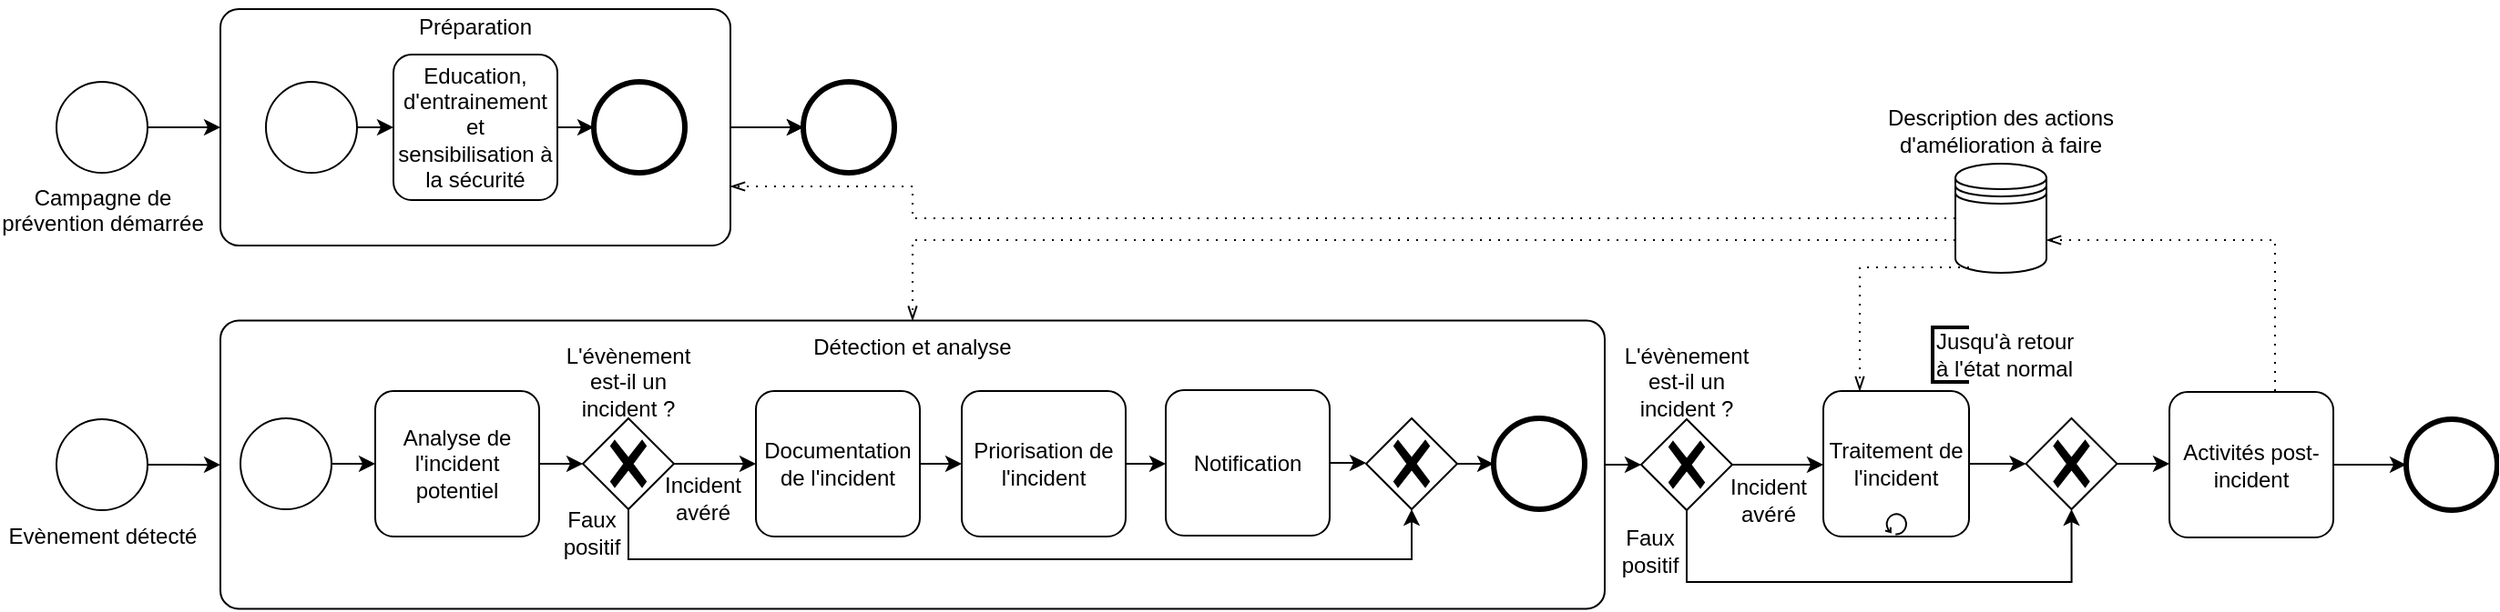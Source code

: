 <mxfile version="21.5.0" type="github" pages="3">
  <diagram id="uX0c-UHxzICFUiosJeX8" name="full">
    <mxGraphModel dx="1049" dy="578" grid="1" gridSize="10" guides="1" tooltips="1" connect="1" arrows="1" fold="1" page="1" pageScale="1" pageWidth="850" pageHeight="1100" math="0" shadow="0">
      <root>
        <mxCell id="0" />
        <mxCell id="1" parent="0" />
        <mxCell id="sV2OfMHCmcn57ELJpI-B-1" style="edgeStyle=orthogonalEdgeStyle;rounded=0;orthogonalLoop=1;jettySize=auto;html=1;exitX=1;exitY=0.5;exitDx=0;exitDy=0;exitPerimeter=0;entryX=0;entryY=0.5;entryDx=0;entryDy=0;entryPerimeter=0;" parent="1" source="sV2OfMHCmcn57ELJpI-B-2" target="sV2OfMHCmcn57ELJpI-B-36" edge="1">
          <mxGeometry relative="1" as="geometry" />
        </mxCell>
        <mxCell id="sV2OfMHCmcn57ELJpI-B-2" value="" style="points=[[0.25,0,0],[0.5,0,0],[0.75,0,0],[1,0.25,0],[1,0.5,0],[1,0.75,0],[0.75,1,0],[0.5,1,0],[0.25,1,0],[0,0.75,0],[0,0.5,0],[0,0.25,0]];shape=mxgraph.bpmn.task;whiteSpace=wrap;rectStyle=rounded;size=10;html=1;container=0;expand=0;collapsible=0;taskMarker=abstract;" parent="1" vertex="1">
          <mxGeometry x="400" y="516.31" width="760" height="158.38" as="geometry" />
        </mxCell>
        <mxCell id="sV2OfMHCmcn57ELJpI-B-3" style="edgeStyle=orthogonalEdgeStyle;rounded=0;orthogonalLoop=1;jettySize=auto;html=1;exitX=1;exitY=0.5;exitDx=0;exitDy=0;exitPerimeter=0;entryX=0;entryY=0.75;entryDx=0;entryDy=0;entryPerimeter=0;" parent="1" source="sV2OfMHCmcn57ELJpI-B-4" edge="1">
          <mxGeometry relative="1" as="geometry">
            <mxPoint x="400" y="595.595" as="targetPoint" />
          </mxGeometry>
        </mxCell>
        <mxCell id="sV2OfMHCmcn57ELJpI-B-4" value="Evènement détecté" style="points=[[0.145,0.145,0],[0.5,0,0],[0.855,0.145,0],[1,0.5,0],[0.855,0.855,0],[0.5,1,0],[0.145,0.855,0],[0,0.5,0]];shape=mxgraph.bpmn.event;html=1;verticalLabelPosition=bottom;labelBackgroundColor=#ffffff;verticalAlign=top;align=center;perimeter=ellipsePerimeter;outlineConnect=0;aspect=fixed;outline=standard;symbol=general;" parent="1" vertex="1">
          <mxGeometry x="310" y="570.5" width="50" height="50" as="geometry" />
        </mxCell>
        <mxCell id="U2s3MVcaqmsw1VMYz-vy-2" style="edgeStyle=orthogonalEdgeStyle;rounded=0;orthogonalLoop=1;jettySize=auto;html=1;exitX=1;exitY=0.5;exitDx=0;exitDy=0;exitPerimeter=0;entryX=0;entryY=0.5;entryDx=0;entryDy=0;entryPerimeter=0;" parent="1" source="sV2OfMHCmcn57ELJpI-B-6" target="sV2OfMHCmcn57ELJpI-B-8" edge="1">
          <mxGeometry relative="1" as="geometry" />
        </mxCell>
        <mxCell id="sV2OfMHCmcn57ELJpI-B-6" value="Campagne de&lt;br&gt;prévention démarrée" style="points=[[0.145,0.145,0],[0.5,0,0],[0.855,0.145,0],[1,0.5,0],[0.855,0.855,0],[0.5,1,0],[0.145,0.855,0],[0,0.5,0]];shape=mxgraph.bpmn.event;html=1;verticalLabelPosition=bottom;labelBackgroundColor=#ffffff;verticalAlign=top;align=center;perimeter=ellipsePerimeter;outlineConnect=0;aspect=fixed;outline=standard;symbol=general;" parent="1" vertex="1">
          <mxGeometry x="310" y="385" width="50" height="50" as="geometry" />
        </mxCell>
        <mxCell id="sV2OfMHCmcn57ELJpI-B-7" style="edgeStyle=orthogonalEdgeStyle;rounded=0;orthogonalLoop=1;jettySize=auto;html=1;exitX=1;exitY=0.5;exitDx=0;exitDy=0;exitPerimeter=0;entryX=0;entryY=0.5;entryDx=0;entryDy=0;entryPerimeter=0;" parent="1" source="sV2OfMHCmcn57ELJpI-B-8" target="sV2OfMHCmcn57ELJpI-B-14" edge="1">
          <mxGeometry relative="1" as="geometry" />
        </mxCell>
        <mxCell id="U2s3MVcaqmsw1VMYz-vy-1" value="" style="edgeStyle=orthogonalEdgeStyle;rounded=0;orthogonalLoop=1;jettySize=auto;html=1;" parent="1" source="sV2OfMHCmcn57ELJpI-B-8" target="sV2OfMHCmcn57ELJpI-B-14" edge="1">
          <mxGeometry relative="1" as="geometry" />
        </mxCell>
        <mxCell id="sV2OfMHCmcn57ELJpI-B-8" value="" style="points=[[0.25,0,0],[0.5,0,0],[0.75,0,0],[1,0.25,0],[1,0.5,0],[1,0.75,0],[0.75,1,0],[0.5,1,0],[0.25,1,0],[0,0.75,0],[0,0.5,0],[0,0.25,0]];shape=mxgraph.bpmn.task;whiteSpace=wrap;rectStyle=rounded;size=10;html=1;container=0;expand=0;collapsible=0;taskMarker=abstract;" parent="1" vertex="1">
          <mxGeometry x="400" y="345" width="280" height="130" as="geometry" />
        </mxCell>
        <mxCell id="sV2OfMHCmcn57ELJpI-B-9" style="edgeStyle=orthogonalEdgeStyle;rounded=0;orthogonalLoop=1;jettySize=auto;html=1;exitX=1;exitY=0.5;exitDx=0;exitDy=0;exitPerimeter=0;entryX=0;entryY=0.5;entryDx=0;entryDy=0;entryPerimeter=0;" parent="1" source="sV2OfMHCmcn57ELJpI-B-10" target="sV2OfMHCmcn57ELJpI-B-12" edge="1">
          <mxGeometry relative="1" as="geometry" />
        </mxCell>
        <mxCell id="sV2OfMHCmcn57ELJpI-B-10" value="" style="points=[[0.145,0.145,0],[0.5,0,0],[0.855,0.145,0],[1,0.5,0],[0.855,0.855,0],[0.5,1,0],[0.145,0.855,0],[0,0.5,0]];shape=mxgraph.bpmn.event;html=1;verticalLabelPosition=bottom;labelBackgroundColor=#ffffff;verticalAlign=top;align=center;perimeter=ellipsePerimeter;outlineConnect=0;aspect=fixed;outline=standard;symbol=general;" parent="1" vertex="1">
          <mxGeometry x="425" y="385" width="50" height="50" as="geometry" />
        </mxCell>
        <mxCell id="sV2OfMHCmcn57ELJpI-B-11" style="edgeStyle=orthogonalEdgeStyle;rounded=0;orthogonalLoop=1;jettySize=auto;html=1;exitX=1;exitY=0.5;exitDx=0;exitDy=0;exitPerimeter=0;entryX=0;entryY=0.5;entryDx=0;entryDy=0;entryPerimeter=0;" parent="1" source="sV2OfMHCmcn57ELJpI-B-12" target="sV2OfMHCmcn57ELJpI-B-13" edge="1">
          <mxGeometry relative="1" as="geometry" />
        </mxCell>
        <mxCell id="sV2OfMHCmcn57ELJpI-B-12" value="Education, d&#39;entrainement et sensibilisation à la sécurité" style="points=[[0.25,0,0],[0.5,0,0],[0.75,0,0],[1,0.25,0],[1,0.5,0],[1,0.75,0],[0.75,1,0],[0.5,1,0],[0.25,1,0],[0,0.75,0],[0,0.5,0],[0,0.25,0]];shape=mxgraph.bpmn.task;whiteSpace=wrap;rectStyle=rounded;size=10;html=1;container=1;expand=0;collapsible=0;taskMarker=abstract;" parent="1" vertex="1">
          <mxGeometry x="495" y="370" width="90" height="80" as="geometry" />
        </mxCell>
        <mxCell id="sV2OfMHCmcn57ELJpI-B-13" value="" style="points=[[0.145,0.145,0],[0.5,0,0],[0.855,0.145,0],[1,0.5,0],[0.855,0.855,0],[0.5,1,0],[0.145,0.855,0],[0,0.5,0]];shape=mxgraph.bpmn.event;html=1;verticalLabelPosition=bottom;labelBackgroundColor=#ffffff;verticalAlign=top;align=center;perimeter=ellipsePerimeter;outlineConnect=0;aspect=fixed;outline=end;symbol=terminate2;" parent="1" vertex="1">
          <mxGeometry x="605" y="385" width="50" height="50" as="geometry" />
        </mxCell>
        <mxCell id="sV2OfMHCmcn57ELJpI-B-14" value="" style="points=[[0.145,0.145,0],[0.5,0,0],[0.855,0.145,0],[1,0.5,0],[0.855,0.855,0],[0.5,1,0],[0.145,0.855,0],[0,0.5,0]];shape=mxgraph.bpmn.event;html=1;verticalLabelPosition=bottom;labelBackgroundColor=#ffffff;verticalAlign=top;align=center;perimeter=ellipsePerimeter;outlineConnect=0;aspect=fixed;outline=end;symbol=terminate2;" parent="1" vertex="1">
          <mxGeometry x="720" y="385" width="50" height="50" as="geometry" />
        </mxCell>
        <mxCell id="sV2OfMHCmcn57ELJpI-B-15" value="Préparation" style="text;html=1;strokeColor=none;fillColor=none;align=center;verticalAlign=middle;whiteSpace=wrap;rounded=0;" parent="1" vertex="1">
          <mxGeometry x="510" y="340" width="60" height="30" as="geometry" />
        </mxCell>
        <mxCell id="sV2OfMHCmcn57ELJpI-B-16" style="edgeStyle=orthogonalEdgeStyle;rounded=0;orthogonalLoop=1;jettySize=auto;html=1;exitX=1;exitY=0.5;exitDx=0;exitDy=0;exitPerimeter=0;entryX=0;entryY=0.5;entryDx=0;entryDy=0;entryPerimeter=0;" parent="1" source="sV2OfMHCmcn57ELJpI-B-17" target="sV2OfMHCmcn57ELJpI-B-29" edge="1">
          <mxGeometry relative="1" as="geometry" />
        </mxCell>
        <mxCell id="sV2OfMHCmcn57ELJpI-B-17" value="Analyse de l&#39;incident potentiel" style="points=[[0.25,0,0],[0.5,0,0],[0.75,0,0],[1,0.25,0],[1,0.5,0],[1,0.75,0],[0.75,1,0],[0.5,1,0],[0.25,1,0],[0,0.75,0],[0,0.5,0],[0,0.25,0]];shape=mxgraph.bpmn.task;whiteSpace=wrap;rectStyle=rounded;size=10;html=1;container=1;expand=0;collapsible=0;taskMarker=abstract;" parent="1" vertex="1">
          <mxGeometry x="485" y="555" width="90" height="80" as="geometry" />
        </mxCell>
        <mxCell id="sV2OfMHCmcn57ELJpI-B-18" style="edgeStyle=orthogonalEdgeStyle;rounded=0;orthogonalLoop=1;jettySize=auto;html=1;exitX=1;exitY=0.5;exitDx=0;exitDy=0;exitPerimeter=0;entryX=0;entryY=0.5;entryDx=0;entryDy=0;entryPerimeter=0;" parent="1" source="sV2OfMHCmcn57ELJpI-B-19" target="sV2OfMHCmcn57ELJpI-B-20" edge="1">
          <mxGeometry relative="1" as="geometry" />
        </mxCell>
        <mxCell id="sV2OfMHCmcn57ELJpI-B-19" value="Documentation de l&#39;incident" style="points=[[0.25,0,0],[0.5,0,0],[0.75,0,0],[1,0.25,0],[1,0.5,0],[1,0.75,0],[0.75,1,0],[0.5,1,0],[0.25,1,0],[0,0.75,0],[0,0.5,0],[0,0.25,0]];shape=mxgraph.bpmn.task;whiteSpace=wrap;rectStyle=rounded;size=10;html=1;container=1;expand=0;collapsible=0;taskMarker=abstract;" parent="1" vertex="1">
          <mxGeometry x="694" y="555" width="90" height="80" as="geometry" />
        </mxCell>
        <mxCell id="sV2OfMHCmcn57ELJpI-B-20" value="Priorisation de l&#39;incident" style="points=[[0.25,0,0],[0.5,0,0],[0.75,0,0],[1,0.25,0],[1,0.5,0],[1,0.75,0],[0.75,1,0],[0.5,1,0],[0.25,1,0],[0,0.75,0],[0,0.5,0],[0,0.25,0]];shape=mxgraph.bpmn.task;whiteSpace=wrap;rectStyle=rounded;size=10;html=1;container=1;expand=0;collapsible=0;taskMarker=abstract;" parent="1" vertex="1">
          <mxGeometry x="807" y="555" width="90" height="80" as="geometry" />
        </mxCell>
        <mxCell id="sV2OfMHCmcn57ELJpI-B-21" style="edgeStyle=orthogonalEdgeStyle;rounded=0;orthogonalLoop=1;jettySize=auto;html=1;exitX=1;exitY=0.5;exitDx=0;exitDy=0;exitPerimeter=0;entryX=0;entryY=0.5;entryDx=0;entryDy=0;entryPerimeter=0;" parent="1" source="sV2OfMHCmcn57ELJpI-B-22" target="sV2OfMHCmcn57ELJpI-B-31" edge="1">
          <mxGeometry relative="1" as="geometry" />
        </mxCell>
        <mxCell id="sV2OfMHCmcn57ELJpI-B-22" value="Notification" style="points=[[0.25,0,0],[0.5,0,0],[0.75,0,0],[1,0.25,0],[1,0.5,0],[1,0.75,0],[0.75,1,0],[0.5,1,0],[0.25,1,0],[0,0.75,0],[0,0.5,0],[0,0.25,0]];shape=mxgraph.bpmn.task;whiteSpace=wrap;rectStyle=rounded;size=10;html=1;container=1;expand=0;collapsible=0;taskMarker=abstract;" parent="1" vertex="1">
          <mxGeometry x="919" y="554.5" width="90" height="80" as="geometry" />
        </mxCell>
        <mxCell id="sV2OfMHCmcn57ELJpI-B-23" style="edgeStyle=orthogonalEdgeStyle;rounded=0;orthogonalLoop=1;jettySize=auto;html=1;exitX=1;exitY=0.5;exitDx=0;exitDy=0;exitPerimeter=0;entryX=0;entryY=0.5;entryDx=0;entryDy=0;entryPerimeter=0;" parent="1" source="sV2OfMHCmcn57ELJpI-B-20" target="sV2OfMHCmcn57ELJpI-B-22" edge="1">
          <mxGeometry relative="1" as="geometry" />
        </mxCell>
        <mxCell id="sV2OfMHCmcn57ELJpI-B-24" style="edgeStyle=orthogonalEdgeStyle;rounded=0;orthogonalLoop=1;jettySize=auto;html=1;exitX=1;exitY=0.5;exitDx=0;exitDy=0;exitPerimeter=0;entryX=0;entryY=0.5;entryDx=0;entryDy=0;entryPerimeter=0;" parent="1" source="sV2OfMHCmcn57ELJpI-B-25" target="sV2OfMHCmcn57ELJpI-B-17" edge="1">
          <mxGeometry relative="1" as="geometry" />
        </mxCell>
        <mxCell id="sV2OfMHCmcn57ELJpI-B-25" value="" style="points=[[0.145,0.145,0],[0.5,0,0],[0.855,0.145,0],[1,0.5,0],[0.855,0.855,0],[0.5,1,0],[0.145,0.855,0],[0,0.5,0]];shape=mxgraph.bpmn.event;html=1;verticalLabelPosition=bottom;labelBackgroundColor=#ffffff;verticalAlign=top;align=center;perimeter=ellipsePerimeter;outlineConnect=0;aspect=fixed;outline=standard;symbol=general;" parent="1" vertex="1">
          <mxGeometry x="411" y="570" width="50" height="50" as="geometry" />
        </mxCell>
        <mxCell id="sV2OfMHCmcn57ELJpI-B-26" value="" style="points=[[0.145,0.145,0],[0.5,0,0],[0.855,0.145,0],[1,0.5,0],[0.855,0.855,0],[0.5,1,0],[0.145,0.855,0],[0,0.5,0]];shape=mxgraph.bpmn.event;html=1;verticalLabelPosition=bottom;labelBackgroundColor=#ffffff;verticalAlign=top;align=center;perimeter=ellipsePerimeter;outlineConnect=0;aspect=fixed;outline=end;symbol=terminate2;" parent="1" vertex="1">
          <mxGeometry x="1099" y="570" width="50" height="50" as="geometry" />
        </mxCell>
        <mxCell id="sV2OfMHCmcn57ELJpI-B-27" style="edgeStyle=orthogonalEdgeStyle;rounded=0;orthogonalLoop=1;jettySize=auto;html=1;exitX=1;exitY=0.5;exitDx=0;exitDy=0;exitPerimeter=0;entryX=0;entryY=0.5;entryDx=0;entryDy=0;entryPerimeter=0;" parent="1" source="sV2OfMHCmcn57ELJpI-B-29" target="sV2OfMHCmcn57ELJpI-B-19" edge="1">
          <mxGeometry relative="1" as="geometry" />
        </mxCell>
        <mxCell id="sV2OfMHCmcn57ELJpI-B-28" style="edgeStyle=orthogonalEdgeStyle;rounded=0;orthogonalLoop=1;jettySize=auto;html=1;exitX=0.5;exitY=1;exitDx=0;exitDy=0;exitPerimeter=0;entryX=0.5;entryY=1;entryDx=0;entryDy=0;entryPerimeter=0;" parent="1" source="sV2OfMHCmcn57ELJpI-B-29" target="sV2OfMHCmcn57ELJpI-B-31" edge="1">
          <mxGeometry relative="1" as="geometry">
            <Array as="points">
              <mxPoint x="624" y="647.5" />
              <mxPoint x="1054" y="647.5" />
            </Array>
          </mxGeometry>
        </mxCell>
        <mxCell id="sV2OfMHCmcn57ELJpI-B-29" value="" style="points=[[0.25,0.25,0],[0.5,0,0],[0.75,0.25,0],[1,0.5,0],[0.75,0.75,0],[0.5,1,0],[0.25,0.75,0],[0,0.5,0]];shape=mxgraph.bpmn.gateway2;html=1;verticalLabelPosition=bottom;labelBackgroundColor=#ffffff;verticalAlign=top;align=center;perimeter=rhombusPerimeter;outlineConnect=0;outline=none;symbol=none;gwType=exclusive;" parent="1" vertex="1">
          <mxGeometry x="599" y="570" width="50" height="50" as="geometry" />
        </mxCell>
        <mxCell id="sV2OfMHCmcn57ELJpI-B-30" style="edgeStyle=orthogonalEdgeStyle;rounded=0;orthogonalLoop=1;jettySize=auto;html=1;exitX=1;exitY=0.5;exitDx=0;exitDy=0;exitPerimeter=0;" parent="1" source="sV2OfMHCmcn57ELJpI-B-31" target="sV2OfMHCmcn57ELJpI-B-26" edge="1">
          <mxGeometry relative="1" as="geometry" />
        </mxCell>
        <mxCell id="sV2OfMHCmcn57ELJpI-B-31" value="" style="points=[[0.25,0.25,0],[0.5,0,0],[0.75,0.25,0],[1,0.5,0],[0.75,0.75,0],[0.5,1,0],[0.25,0.75,0],[0,0.5,0]];shape=mxgraph.bpmn.gateway2;html=1;verticalLabelPosition=bottom;labelBackgroundColor=#ffffff;verticalAlign=top;align=center;perimeter=rhombusPerimeter;outlineConnect=0;outline=none;symbol=none;gwType=exclusive;" parent="1" vertex="1">
          <mxGeometry x="1029" y="570" width="50" height="50" as="geometry" />
        </mxCell>
        <mxCell id="sV2OfMHCmcn57ELJpI-B-32" value="Incident avéré" style="text;html=1;strokeColor=none;fillColor=none;align=center;verticalAlign=middle;whiteSpace=wrap;rounded=0;" parent="1" vertex="1">
          <mxGeometry x="635" y="598.5" width="60" height="30" as="geometry" />
        </mxCell>
        <mxCell id="sV2OfMHCmcn57ELJpI-B-33" value="Faux positif" style="text;html=1;strokeColor=none;fillColor=none;align=center;verticalAlign=middle;whiteSpace=wrap;rounded=0;" parent="1" vertex="1">
          <mxGeometry x="574" y="618" width="60" height="30" as="geometry" />
        </mxCell>
        <mxCell id="sV2OfMHCmcn57ELJpI-B-34" style="edgeStyle=orthogonalEdgeStyle;rounded=0;orthogonalLoop=1;jettySize=auto;html=1;exitX=0.5;exitY=1;exitDx=0;exitDy=0;exitPerimeter=0;entryX=0.5;entryY=1;entryDx=0;entryDy=0;entryPerimeter=0;" parent="1" source="sV2OfMHCmcn57ELJpI-B-36" target="sV2OfMHCmcn57ELJpI-B-46" edge="1">
          <mxGeometry relative="1" as="geometry">
            <Array as="points">
              <mxPoint x="1205" y="660" />
              <mxPoint x="1416" y="660" />
            </Array>
          </mxGeometry>
        </mxCell>
        <mxCell id="sV2OfMHCmcn57ELJpI-B-35" style="edgeStyle=orthogonalEdgeStyle;rounded=0;orthogonalLoop=1;jettySize=auto;html=1;exitX=1;exitY=0.5;exitDx=0;exitDy=0;exitPerimeter=0;entryX=0;entryY=0.5;entryDx=0;entryDy=0;entryPerimeter=0;" parent="1" source="sV2OfMHCmcn57ELJpI-B-36" edge="1">
          <mxGeometry relative="1" as="geometry">
            <mxPoint x="1280" y="595.5" as="targetPoint" />
          </mxGeometry>
        </mxCell>
        <mxCell id="sV2OfMHCmcn57ELJpI-B-36" value="" style="points=[[0.25,0.25,0],[0.5,0,0],[0.75,0.25,0],[1,0.5,0],[0.75,0.75,0],[0.5,1,0],[0.25,0.75,0],[0,0.5,0]];shape=mxgraph.bpmn.gateway2;html=1;verticalLabelPosition=bottom;labelBackgroundColor=#ffffff;verticalAlign=top;align=center;perimeter=rhombusPerimeter;outlineConnect=0;outline=none;symbol=none;gwType=exclusive;" parent="1" vertex="1">
          <mxGeometry x="1180" y="570.5" width="50" height="50" as="geometry" />
        </mxCell>
        <mxCell id="sV2OfMHCmcn57ELJpI-B-37" value="Détection et analyse" style="text;html=1;strokeColor=none;fillColor=none;align=center;verticalAlign=middle;whiteSpace=wrap;rounded=0;" parent="1" vertex="1">
          <mxGeometry x="720" y="516" width="120" height="29.15" as="geometry" />
        </mxCell>
        <mxCell id="sV2OfMHCmcn57ELJpI-B-38" value="Faux positif" style="text;html=1;strokeColor=none;fillColor=none;align=center;verticalAlign=middle;whiteSpace=wrap;rounded=0;" parent="1" vertex="1">
          <mxGeometry x="1155" y="627.5" width="60" height="30" as="geometry" />
        </mxCell>
        <mxCell id="sV2OfMHCmcn57ELJpI-B-39" value="Incident avéré" style="text;html=1;strokeColor=none;fillColor=none;align=center;verticalAlign=middle;whiteSpace=wrap;rounded=0;" parent="1" vertex="1">
          <mxGeometry x="1220" y="599.5" width="60" height="30" as="geometry" />
        </mxCell>
        <mxCell id="sV2OfMHCmcn57ELJpI-B-40" style="edgeStyle=orthogonalEdgeStyle;rounded=0;orthogonalLoop=1;jettySize=auto;html=1;exitX=1;exitY=0.5;exitDx=0;exitDy=0;exitPerimeter=0;entryX=0;entryY=0.5;entryDx=0;entryDy=0;entryPerimeter=0;" parent="1" source="sV2OfMHCmcn57ELJpI-B-41" target="sV2OfMHCmcn57ELJpI-B-46" edge="1">
          <mxGeometry relative="1" as="geometry" />
        </mxCell>
        <mxCell id="sV2OfMHCmcn57ELJpI-B-41" value="Traitement de l&#39;incident" style="points=[[0.25,0,0],[0.5,0,0],[0.75,0,0],[1,0.25,0],[1,0.5,0],[1,0.75,0],[0.75,1,0],[0.5,1,0],[0.25,1,0],[0,0.75,0],[0,0.5,0],[0,0.25,0]];shape=mxgraph.bpmn.task;whiteSpace=wrap;rectStyle=rounded;size=10;html=1;container=1;expand=0;collapsible=0;taskMarker=abstract;isLoopStandard=1;" parent="1" vertex="1">
          <mxGeometry x="1280" y="555" width="80" height="80" as="geometry" />
        </mxCell>
        <mxCell id="sV2OfMHCmcn57ELJpI-B-42" style="edgeStyle=orthogonalEdgeStyle;rounded=0;orthogonalLoop=1;jettySize=auto;html=1;exitX=1;exitY=0.5;exitDx=0;exitDy=0;exitPerimeter=0;entryX=0;entryY=0.5;entryDx=0;entryDy=0;entryPerimeter=0;" parent="1" source="sV2OfMHCmcn57ELJpI-B-43" target="sV2OfMHCmcn57ELJpI-B-65" edge="1">
          <mxGeometry relative="1" as="geometry">
            <mxPoint x="1540" y="595.5" as="sourcePoint" />
            <mxPoint x="1595" y="595.5" as="targetPoint" />
          </mxGeometry>
        </mxCell>
        <mxCell id="sV2OfMHCmcn57ELJpI-B-43" value="Activités post-incident" style="points=[[0.25,0,0],[0.5,0,0],[0.75,0,0],[1,0.25,0],[1,0.5,0],[1,0.75,0],[0.75,1,0],[0.5,1,0],[0.25,1,0],[0,0.75,0],[0,0.5,0],[0,0.25,0]];shape=mxgraph.bpmn.task;whiteSpace=wrap;rectStyle=rounded;size=10;html=1;container=1;expand=0;collapsible=0;taskMarker=abstract;" parent="1" vertex="1">
          <mxGeometry x="1470" y="555.5" width="90" height="80" as="geometry" />
        </mxCell>
        <mxCell id="sV2OfMHCmcn57ELJpI-B-45" style="edgeStyle=orthogonalEdgeStyle;rounded=0;orthogonalLoop=1;jettySize=auto;html=1;exitX=1;exitY=0.5;exitDx=0;exitDy=0;exitPerimeter=0;entryX=0;entryY=0.5;entryDx=0;entryDy=0;entryPerimeter=0;" parent="1" source="sV2OfMHCmcn57ELJpI-B-46" target="sV2OfMHCmcn57ELJpI-B-43" edge="1">
          <mxGeometry relative="1" as="geometry" />
        </mxCell>
        <mxCell id="sV2OfMHCmcn57ELJpI-B-46" value="" style="points=[[0.25,0.25,0],[0.5,0,0],[0.75,0.25,0],[1,0.5,0],[0.75,0.75,0],[0.5,1,0],[0.25,0.75,0],[0,0.5,0]];shape=mxgraph.bpmn.gateway2;html=1;verticalLabelPosition=bottom;labelBackgroundColor=#ffffff;verticalAlign=top;align=center;perimeter=rhombusPerimeter;outlineConnect=0;outline=none;symbol=none;gwType=exclusive;" parent="1" vertex="1">
          <mxGeometry x="1391.25" y="570" width="50" height="50" as="geometry" />
        </mxCell>
        <mxCell id="sV2OfMHCmcn57ELJpI-B-64" value="" style="shape=datastore;html=1;labelPosition=center;verticalLabelPosition=bottom;align=center;verticalAlign=top;" parent="1" vertex="1">
          <mxGeometry x="1352.5" y="430" width="50" height="60" as="geometry" />
        </mxCell>
        <mxCell id="sV2OfMHCmcn57ELJpI-B-65" value="" style="points=[[0.145,0.145,0],[0.5,0,0],[0.855,0.145,0],[1,0.5,0],[0.855,0.855,0],[0.5,1,0],[0.145,0.855,0],[0,0.5,0]];shape=mxgraph.bpmn.event;html=1;verticalLabelPosition=bottom;labelBackgroundColor=#ffffff;verticalAlign=top;align=center;perimeter=ellipsePerimeter;outlineConnect=0;aspect=fixed;outline=end;symbol=terminate2;" parent="1" vertex="1">
          <mxGeometry x="1600" y="570.5" width="50" height="50" as="geometry" />
        </mxCell>
        <mxCell id="sV2OfMHCmcn57ELJpI-B-66" value="" style="edgeStyle=elbowEdgeStyle;fontSize=12;html=1;endFill=0;startFill=0;endSize=6;startSize=6;dashed=1;dashPattern=1 4;endArrow=openThin;startArrow=none;rounded=0;entryX=1;entryY=0.7;entryDx=0;entryDy=0;exitX=0.75;exitY=0;exitDx=0;exitDy=0;exitPerimeter=0;" parent="1" source="sV2OfMHCmcn57ELJpI-B-43" target="sV2OfMHCmcn57ELJpI-B-64" edge="1">
          <mxGeometry width="160" relative="1" as="geometry">
            <mxPoint x="1130" y="480" as="sourcePoint" />
            <mxPoint x="1290" y="480" as="targetPoint" />
            <Array as="points">
              <mxPoint x="1528" y="500" />
            </Array>
          </mxGeometry>
        </mxCell>
        <mxCell id="sV2OfMHCmcn57ELJpI-B-69" value="" style="edgeStyle=elbowEdgeStyle;fontSize=12;html=1;endFill=0;startFill=0;endSize=6;startSize=6;dashed=1;dashPattern=1 4;endArrow=openThin;startArrow=none;rounded=0;exitX=0;exitY=0.5;exitDx=0;exitDy=0;entryX=1;entryY=0.75;entryDx=0;entryDy=0;entryPerimeter=0;" parent="1" source="sV2OfMHCmcn57ELJpI-B-64" target="sV2OfMHCmcn57ELJpI-B-8" edge="1">
          <mxGeometry width="160" relative="1" as="geometry">
            <mxPoint x="830" y="480" as="sourcePoint" />
            <mxPoint x="990" y="480" as="targetPoint" />
            <Array as="points">
              <mxPoint x="780" y="459" />
              <mxPoint x="540" y="460" />
            </Array>
          </mxGeometry>
        </mxCell>
        <mxCell id="sV2OfMHCmcn57ELJpI-B-70" value="" style="edgeStyle=elbowEdgeStyle;fontSize=12;html=1;endFill=0;startFill=0;endSize=6;startSize=6;dashed=1;dashPattern=1 4;endArrow=openThin;startArrow=none;rounded=0;exitX=0;exitY=0.7;exitDx=0;exitDy=0;entryX=0.5;entryY=0;entryDx=0;entryDy=0;entryPerimeter=0;" parent="1" source="sV2OfMHCmcn57ELJpI-B-64" target="sV2OfMHCmcn57ELJpI-B-2" edge="1">
          <mxGeometry width="160" relative="1" as="geometry">
            <mxPoint x="830" y="480" as="sourcePoint" />
            <mxPoint x="990" y="480" as="targetPoint" />
            <Array as="points">
              <mxPoint x="780" y="480" />
            </Array>
          </mxGeometry>
        </mxCell>
        <mxCell id="sV2OfMHCmcn57ELJpI-B-71" value="" style="edgeStyle=elbowEdgeStyle;fontSize=12;html=1;endFill=0;startFill=0;endSize=6;startSize=6;dashed=1;dashPattern=1 4;endArrow=openThin;startArrow=none;rounded=0;exitX=0.15;exitY=0.95;exitDx=0;exitDy=0;exitPerimeter=0;entryX=0.25;entryY=0;entryDx=0;entryDy=0;entryPerimeter=0;" parent="1" source="sV2OfMHCmcn57ELJpI-B-64" target="sV2OfMHCmcn57ELJpI-B-41" edge="1">
          <mxGeometry width="160" relative="1" as="geometry">
            <mxPoint x="900" y="300" as="sourcePoint" />
            <mxPoint x="1060" y="300" as="targetPoint" />
            <Array as="points">
              <mxPoint x="1300" y="500" />
              <mxPoint x="1303" y="520" />
            </Array>
          </mxGeometry>
        </mxCell>
        <mxCell id="sV2OfMHCmcn57ELJpI-B-77" value="Description des actions d&#39;amélioration à faire" style="text;html=1;strokeColor=none;fillColor=none;align=center;verticalAlign=middle;whiteSpace=wrap;rounded=0;" parent="1" vertex="1">
          <mxGeometry x="1306.25" y="397" width="142.5" height="30" as="geometry" />
        </mxCell>
        <mxCell id="Cq0mXHCnPKmDUkQ41efG-3" value="L&#39;évènement est-il un incident ?" style="text;html=1;strokeColor=none;fillColor=none;align=center;verticalAlign=middle;whiteSpace=wrap;rounded=0;" parent="1" vertex="1">
          <mxGeometry x="594" y="535" width="60" height="30" as="geometry" />
        </mxCell>
        <mxCell id="Cq0mXHCnPKmDUkQ41efG-4" value="L&#39;évènement est-il un incident ?" style="text;html=1;strokeColor=none;fillColor=none;align=center;verticalAlign=middle;whiteSpace=wrap;rounded=0;" parent="1" vertex="1">
          <mxGeometry x="1175" y="535" width="60" height="30" as="geometry" />
        </mxCell>
        <mxCell id="oCm_amAaaY52toiDZRuH-1" value="Jusqu&#39;à retour&lt;br&gt;à l&#39;état normal" style="strokeWidth=2;html=1;shape=mxgraph.flowchart.annotation_1;align=left;pointerEvents=1;" parent="1" vertex="1">
          <mxGeometry x="1340" y="520" width="20" height="30" as="geometry" />
        </mxCell>
      </root>
    </mxGraphModel>
  </diagram>
  <diagram id="y5ShD4ojE8TopWa2U32p" name="condense">
    <mxGraphModel dx="1049" dy="578" grid="1" gridSize="10" guides="1" tooltips="1" connect="1" arrows="1" fold="1" page="1" pageScale="1" pageWidth="850" pageHeight="1100" math="0" shadow="0">
      <root>
        <mxCell id="0" />
        <mxCell id="1" parent="0" />
        <mxCell id="IrcUJPDgaq9a83ZYMpno-1" style="edgeStyle=orthogonalEdgeStyle;rounded=0;orthogonalLoop=1;jettySize=auto;html=1;exitX=1;exitY=0.5;exitDx=0;exitDy=0;exitPerimeter=0;entryX=0;entryY=0.5;entryDx=0;entryDy=0;entryPerimeter=0;" edge="1" target="IrcUJPDgaq9a83ZYMpno-37" parent="1">
          <mxGeometry relative="1" as="geometry">
            <mxPoint x="870" y="465.5" as="sourcePoint" />
          </mxGeometry>
        </mxCell>
        <mxCell id="IrcUJPDgaq9a83ZYMpno-3" style="edgeStyle=orthogonalEdgeStyle;rounded=0;orthogonalLoop=1;jettySize=auto;html=1;exitX=1;exitY=0.5;exitDx=0;exitDy=0;exitPerimeter=0;entryX=0;entryY=0.75;entryDx=0;entryDy=0;entryPerimeter=0;" edge="1" source="IrcUJPDgaq9a83ZYMpno-4" parent="1">
          <mxGeometry relative="1" as="geometry">
            <mxPoint x="780" y="465.595" as="targetPoint" />
          </mxGeometry>
        </mxCell>
        <mxCell id="IrcUJPDgaq9a83ZYMpno-4" value="Evènement détecté" style="points=[[0.145,0.145,0],[0.5,0,0],[0.855,0.145,0],[1,0.5,0],[0.855,0.855,0],[0.5,1,0],[0.145,0.855,0],[0,0.5,0]];shape=mxgraph.bpmn.event;html=1;verticalLabelPosition=bottom;labelBackgroundColor=#ffffff;verticalAlign=top;align=center;perimeter=ellipsePerimeter;outlineConnect=0;aspect=fixed;outline=standard;symbol=general;" vertex="1" parent="1">
          <mxGeometry x="690" y="440.5" width="50" height="50" as="geometry" />
        </mxCell>
        <mxCell id="IrcUJPDgaq9a83ZYMpno-5" style="edgeStyle=orthogonalEdgeStyle;rounded=0;orthogonalLoop=1;jettySize=auto;html=1;exitX=1;exitY=0.5;exitDx=0;exitDy=0;exitPerimeter=0;entryX=0;entryY=0.5;entryDx=0;entryDy=0;entryPerimeter=0;" edge="1" source="IrcUJPDgaq9a83ZYMpno-6" parent="1">
          <mxGeometry relative="1" as="geometry">
            <mxPoint x="780" y="295" as="targetPoint" />
          </mxGeometry>
        </mxCell>
        <mxCell id="IrcUJPDgaq9a83ZYMpno-6" value="Campagne de&lt;br&gt;prévention démarrée" style="points=[[0.145,0.145,0],[0.5,0,0],[0.855,0.145,0],[1,0.5,0],[0.855,0.855,0],[0.5,1,0],[0.145,0.855,0],[0,0.5,0]];shape=mxgraph.bpmn.event;html=1;verticalLabelPosition=bottom;labelBackgroundColor=#ffffff;verticalAlign=top;align=center;perimeter=ellipsePerimeter;outlineConnect=0;aspect=fixed;outline=standard;symbol=general;" vertex="1" parent="1">
          <mxGeometry x="690" y="270" width="50" height="50" as="geometry" />
        </mxCell>
        <mxCell id="IrcUJPDgaq9a83ZYMpno-15" value="" style="points=[[0.145,0.145,0],[0.5,0,0],[0.855,0.145,0],[1,0.5,0],[0.855,0.855,0],[0.5,1,0],[0.145,0.855,0],[0,0.5,0]];shape=mxgraph.bpmn.event;html=1;verticalLabelPosition=bottom;labelBackgroundColor=#ffffff;verticalAlign=top;align=center;perimeter=ellipsePerimeter;outlineConnect=0;aspect=fixed;outline=end;symbol=terminate2;" vertex="1" parent="1">
          <mxGeometry x="900" y="270" width="50" height="50" as="geometry" />
        </mxCell>
        <mxCell id="IrcUJPDgaq9a83ZYMpno-35" style="edgeStyle=orthogonalEdgeStyle;rounded=0;orthogonalLoop=1;jettySize=auto;html=1;exitX=0.5;exitY=1;exitDx=0;exitDy=0;exitPerimeter=0;entryX=0.5;entryY=1;entryDx=0;entryDy=0;entryPerimeter=0;" edge="1" source="IrcUJPDgaq9a83ZYMpno-37" target="IrcUJPDgaq9a83ZYMpno-46" parent="1">
          <mxGeometry relative="1" as="geometry">
            <Array as="points">
              <mxPoint x="915" y="530" />
              <mxPoint x="1126" y="530" />
            </Array>
          </mxGeometry>
        </mxCell>
        <mxCell id="IrcUJPDgaq9a83ZYMpno-36" style="edgeStyle=orthogonalEdgeStyle;rounded=0;orthogonalLoop=1;jettySize=auto;html=1;exitX=1;exitY=0.5;exitDx=0;exitDy=0;exitPerimeter=0;entryX=0;entryY=0.5;entryDx=0;entryDy=0;entryPerimeter=0;" edge="1" source="IrcUJPDgaq9a83ZYMpno-37" parent="1">
          <mxGeometry relative="1" as="geometry">
            <mxPoint x="990" y="465.5" as="targetPoint" />
          </mxGeometry>
        </mxCell>
        <mxCell id="IrcUJPDgaq9a83ZYMpno-37" value="" style="points=[[0.25,0.25,0],[0.5,0,0],[0.75,0.25,0],[1,0.5,0],[0.75,0.75,0],[0.5,1,0],[0.25,0.75,0],[0,0.5,0]];shape=mxgraph.bpmn.gateway2;html=1;verticalLabelPosition=bottom;labelBackgroundColor=#ffffff;verticalAlign=top;align=center;perimeter=rhombusPerimeter;outlineConnect=0;outline=none;symbol=none;gwType=exclusive;" vertex="1" parent="1">
          <mxGeometry x="890" y="440.5" width="50" height="50" as="geometry" />
        </mxCell>
        <mxCell id="IrcUJPDgaq9a83ZYMpno-39" value="Faux positif" style="text;html=1;strokeColor=none;fillColor=none;align=center;verticalAlign=middle;whiteSpace=wrap;rounded=0;" vertex="1" parent="1">
          <mxGeometry x="865" y="497.5" width="60" height="30" as="geometry" />
        </mxCell>
        <mxCell id="IrcUJPDgaq9a83ZYMpno-40" value="Incident avéré" style="text;html=1;strokeColor=none;fillColor=none;align=center;verticalAlign=middle;whiteSpace=wrap;rounded=0;" vertex="1" parent="1">
          <mxGeometry x="930" y="469.5" width="60" height="30" as="geometry" />
        </mxCell>
        <mxCell id="IrcUJPDgaq9a83ZYMpno-41" style="edgeStyle=orthogonalEdgeStyle;rounded=0;orthogonalLoop=1;jettySize=auto;html=1;exitX=1;exitY=0.5;exitDx=0;exitDy=0;exitPerimeter=0;entryX=0;entryY=0.5;entryDx=0;entryDy=0;entryPerimeter=0;" edge="1" source="IrcUJPDgaq9a83ZYMpno-42" target="IrcUJPDgaq9a83ZYMpno-46" parent="1">
          <mxGeometry relative="1" as="geometry" />
        </mxCell>
        <mxCell id="IrcUJPDgaq9a83ZYMpno-42" value="Traitement de l&#39;incident" style="points=[[0.25,0,0],[0.5,0,0],[0.75,0,0],[1,0.25,0],[1,0.5,0],[1,0.75,0],[0.75,1,0],[0.5,1,0],[0.25,1,0],[0,0.75,0],[0,0.5,0],[0,0.25,0]];shape=mxgraph.bpmn.task;whiteSpace=wrap;rectStyle=rounded;size=10;html=1;container=1;expand=0;collapsible=0;taskMarker=abstract;isLoopStandard=1;" vertex="1" parent="1">
          <mxGeometry x="990" y="425" width="80" height="80" as="geometry" />
        </mxCell>
        <mxCell id="IrcUJPDgaq9a83ZYMpno-43" style="edgeStyle=orthogonalEdgeStyle;rounded=0;orthogonalLoop=1;jettySize=auto;html=1;exitX=1;exitY=0.5;exitDx=0;exitDy=0;exitPerimeter=0;entryX=0;entryY=0.5;entryDx=0;entryDy=0;entryPerimeter=0;" edge="1" source="IrcUJPDgaq9a83ZYMpno-44" target="IrcUJPDgaq9a83ZYMpno-48" parent="1">
          <mxGeometry relative="1" as="geometry">
            <mxPoint x="1250" y="465.5" as="sourcePoint" />
            <mxPoint x="1305" y="465.5" as="targetPoint" />
          </mxGeometry>
        </mxCell>
        <mxCell id="IrcUJPDgaq9a83ZYMpno-44" value="Activités post-incident" style="points=[[0.25,0,0],[0.5,0,0],[0.75,0,0],[1,0.25,0],[1,0.5,0],[1,0.75,0],[0.75,1,0],[0.5,1,0],[0.25,1,0],[0,0.75,0],[0,0.5,0],[0,0.25,0]];shape=mxgraph.bpmn.task;whiteSpace=wrap;rectStyle=rounded;size=10;html=1;container=1;expand=0;collapsible=0;taskMarker=abstract;" vertex="1" parent="1">
          <mxGeometry x="1180" y="425.5" width="90" height="80" as="geometry" />
        </mxCell>
        <mxCell id="IrcUJPDgaq9a83ZYMpno-45" style="edgeStyle=orthogonalEdgeStyle;rounded=0;orthogonalLoop=1;jettySize=auto;html=1;exitX=1;exitY=0.5;exitDx=0;exitDy=0;exitPerimeter=0;entryX=0;entryY=0.5;entryDx=0;entryDy=0;entryPerimeter=0;" edge="1" source="IrcUJPDgaq9a83ZYMpno-46" target="IrcUJPDgaq9a83ZYMpno-44" parent="1">
          <mxGeometry relative="1" as="geometry" />
        </mxCell>
        <mxCell id="IrcUJPDgaq9a83ZYMpno-46" value="" style="points=[[0.25,0.25,0],[0.5,0,0],[0.75,0.25,0],[1,0.5,0],[0.75,0.75,0],[0.5,1,0],[0.25,0.75,0],[0,0.5,0]];shape=mxgraph.bpmn.gateway2;html=1;verticalLabelPosition=bottom;labelBackgroundColor=#ffffff;verticalAlign=top;align=center;perimeter=rhombusPerimeter;outlineConnect=0;outline=none;symbol=none;gwType=exclusive;" vertex="1" parent="1">
          <mxGeometry x="1101.25" y="440" width="50" height="50" as="geometry" />
        </mxCell>
        <mxCell id="IrcUJPDgaq9a83ZYMpno-47" value="" style="shape=datastore;html=1;labelPosition=center;verticalLabelPosition=bottom;align=center;verticalAlign=top;" vertex="1" parent="1">
          <mxGeometry x="1140" y="320" width="50" height="60" as="geometry" />
        </mxCell>
        <mxCell id="IrcUJPDgaq9a83ZYMpno-48" value="" style="points=[[0.145,0.145,0],[0.5,0,0],[0.855,0.145,0],[1,0.5,0],[0.855,0.855,0],[0.5,1,0],[0.145,0.855,0],[0,0.5,0]];shape=mxgraph.bpmn.event;html=1;verticalLabelPosition=bottom;labelBackgroundColor=#ffffff;verticalAlign=top;align=center;perimeter=ellipsePerimeter;outlineConnect=0;aspect=fixed;outline=end;symbol=terminate2;" vertex="1" parent="1">
          <mxGeometry x="1310" y="440.5" width="50" height="50" as="geometry" />
        </mxCell>
        <mxCell id="IrcUJPDgaq9a83ZYMpno-49" value="" style="edgeStyle=elbowEdgeStyle;fontSize=12;html=1;endFill=0;startFill=0;endSize=6;startSize=6;dashed=1;dashPattern=1 4;endArrow=openThin;startArrow=none;rounded=0;entryX=1;entryY=0.7;entryDx=0;entryDy=0;exitX=0.75;exitY=0;exitDx=0;exitDy=0;exitPerimeter=0;" edge="1" source="IrcUJPDgaq9a83ZYMpno-44" target="IrcUJPDgaq9a83ZYMpno-47" parent="1">
          <mxGeometry width="160" relative="1" as="geometry">
            <mxPoint x="840" y="350" as="sourcePoint" />
            <mxPoint x="1000" y="350" as="targetPoint" />
            <Array as="points">
              <mxPoint x="1238" y="370" />
            </Array>
          </mxGeometry>
        </mxCell>
        <mxCell id="IrcUJPDgaq9a83ZYMpno-50" value="" style="edgeStyle=elbowEdgeStyle;fontSize=12;html=1;endFill=0;startFill=0;endSize=6;startSize=6;dashed=1;dashPattern=1 4;endArrow=openThin;startArrow=none;rounded=0;exitX=0;exitY=0.5;exitDx=0;exitDy=0;entryX=0.5;entryY=1;entryDx=0;entryDy=0;entryPerimeter=0;" edge="1" source="IrcUJPDgaq9a83ZYMpno-47" target="IrcUJPDgaq9a83ZYMpno-58" parent="1">
          <mxGeometry width="160" relative="1" as="geometry">
            <mxPoint x="540" y="350" as="sourcePoint" />
            <mxPoint x="860" y="313" as="targetPoint" />
            <Array as="points">
              <mxPoint x="825" y="350" />
              <mxPoint x="910" y="340" />
              <mxPoint x="250" y="330" />
            </Array>
          </mxGeometry>
        </mxCell>
        <mxCell id="IrcUJPDgaq9a83ZYMpno-51" value="" style="edgeStyle=elbowEdgeStyle;fontSize=12;html=1;endFill=0;startFill=0;endSize=6;startSize=6;dashed=1;dashPattern=1 4;endArrow=openThin;startArrow=none;rounded=0;exitX=0;exitY=0.7;exitDx=0;exitDy=0;entryX=0.5;entryY=0;entryDx=0;entryDy=0;entryPerimeter=0;" edge="1" source="IrcUJPDgaq9a83ZYMpno-47" target="IrcUJPDgaq9a83ZYMpno-57" parent="1">
          <mxGeometry width="160" relative="1" as="geometry">
            <mxPoint x="540" y="350" as="sourcePoint" />
            <mxPoint x="490" y="386.31" as="targetPoint" />
            <Array as="points">
              <mxPoint x="825" y="380" />
              <mxPoint x="810" y="380" />
              <mxPoint x="490" y="350" />
            </Array>
          </mxGeometry>
        </mxCell>
        <mxCell id="IrcUJPDgaq9a83ZYMpno-52" value="" style="edgeStyle=elbowEdgeStyle;fontSize=12;html=1;endFill=0;startFill=0;endSize=6;startSize=6;dashed=1;dashPattern=1 4;endArrow=openThin;startArrow=none;rounded=0;exitX=0.15;exitY=0.95;exitDx=0;exitDy=0;exitPerimeter=0;entryX=0.25;entryY=0;entryDx=0;entryDy=0;entryPerimeter=0;" edge="1" source="IrcUJPDgaq9a83ZYMpno-47" target="IrcUJPDgaq9a83ZYMpno-42" parent="1">
          <mxGeometry width="160" relative="1" as="geometry">
            <mxPoint x="610" y="170" as="sourcePoint" />
            <mxPoint x="770" y="170" as="targetPoint" />
            <Array as="points">
              <mxPoint x="1010" y="370" />
              <mxPoint x="1013" y="390" />
            </Array>
          </mxGeometry>
        </mxCell>
        <mxCell id="IrcUJPDgaq9a83ZYMpno-53" value="Description des actions d&#39;amélioration à faire" style="text;html=1;strokeColor=none;fillColor=none;align=center;verticalAlign=middle;whiteSpace=wrap;rounded=0;" vertex="1" parent="1">
          <mxGeometry x="1093.75" y="290" width="142.5" height="30" as="geometry" />
        </mxCell>
        <mxCell id="IrcUJPDgaq9a83ZYMpno-55" value="L&#39;évènement est-il un incident ?" style="text;html=1;strokeColor=none;fillColor=none;align=center;verticalAlign=middle;whiteSpace=wrap;rounded=0;" vertex="1" parent="1">
          <mxGeometry x="885" y="405" width="60" height="30" as="geometry" />
        </mxCell>
        <mxCell id="IrcUJPDgaq9a83ZYMpno-56" value="Jusqu&#39;à retour&lt;br&gt;à l&#39;état normal" style="strokeWidth=2;html=1;shape=mxgraph.flowchart.annotation_1;align=left;pointerEvents=1;" vertex="1" parent="1">
          <mxGeometry x="1050" y="390" width="20" height="30" as="geometry" />
        </mxCell>
        <mxCell id="IrcUJPDgaq9a83ZYMpno-57" value="&lt;div&gt;Détection&lt;/div&gt;" style="points=[[0.25,0,0],[0.5,0,0],[0.75,0,0],[1,0.25,0],[1,0.5,0],[1,0.75,0],[0.75,1,0],[0.5,1,0],[0.25,1,0],[0,0.75,0],[0,0.5,0],[0,0.25,0]];shape=mxgraph.bpmn.task;whiteSpace=wrap;rectStyle=rounded;size=10;html=1;container=1;expand=0;collapsible=0;taskMarker=abstract;isLoopSub=1;" vertex="1" parent="1">
          <mxGeometry x="780" y="425" width="90" height="80" as="geometry" />
        </mxCell>
        <mxCell id="IrcUJPDgaq9a83ZYMpno-59" style="edgeStyle=orthogonalEdgeStyle;rounded=0;orthogonalLoop=1;jettySize=auto;html=1;exitX=1;exitY=0.5;exitDx=0;exitDy=0;exitPerimeter=0;entryX=0;entryY=0.5;entryDx=0;entryDy=0;entryPerimeter=0;" edge="1" parent="1" source="IrcUJPDgaq9a83ZYMpno-58" target="IrcUJPDgaq9a83ZYMpno-15">
          <mxGeometry relative="1" as="geometry" />
        </mxCell>
        <mxCell id="IrcUJPDgaq9a83ZYMpno-58" value="Prévention" style="points=[[0.25,0,0],[0.5,0,0],[0.75,0,0],[1,0.25,0],[1,0.5,0],[1,0.75,0],[0.75,1,0],[0.5,1,0],[0.25,1,0],[0,0.75,0],[0,0.5,0],[0,0.25,0]];shape=mxgraph.bpmn.task;whiteSpace=wrap;rectStyle=rounded;size=10;html=1;container=1;expand=0;collapsible=0;taskMarker=abstract;isLoopSub=1;" vertex="1" parent="1">
          <mxGeometry x="780" y="255" width="90" height="80" as="geometry" />
        </mxCell>
      </root>
    </mxGraphModel>
  </diagram>
  <diagram id="PDxmyPRHtfu0Ee-HoYnr" name="detection">
    <mxGraphModel dx="1049" dy="578" grid="1" gridSize="10" guides="1" tooltips="1" connect="1" arrows="1" fold="1" page="1" pageScale="1" pageWidth="850" pageHeight="1100" math="0" shadow="0">
      <root>
        <mxCell id="0" />
        <mxCell id="1" parent="0" />
      </root>
    </mxGraphModel>
  </diagram>
</mxfile>
